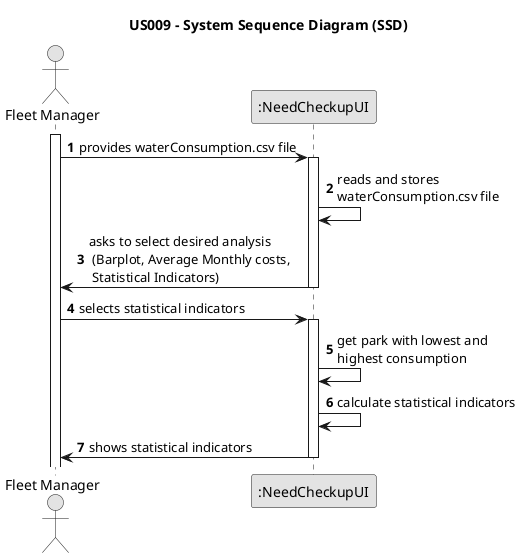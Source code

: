 @startuml
skinparam monochrome true
skinparam packageStyle rectangle
skinparam shadowing false

title US009 - System Sequence Diagram (SSD)

autonumber

actor "Fleet Manager" as Employee
participant ":NeedCheckupUI" as System

activate Employee

    Employee -> System: provides waterConsumption.csv file
    activate System

        System -> System: reads and stores \nwaterConsumption.csv file
        System -> Employee: asks to select desired analysis\n (Barplot, Average Monthly costs,\n Statistical Indicators)
    deactivate System
    Employee -> System: selects statistical indicators
    activate System
            System -> System : get park with lowest and \nhighest consumption
            System -> System : calculate statistical indicators
            System -> Employee: shows statistical indicators
    deactivate System

@enduml